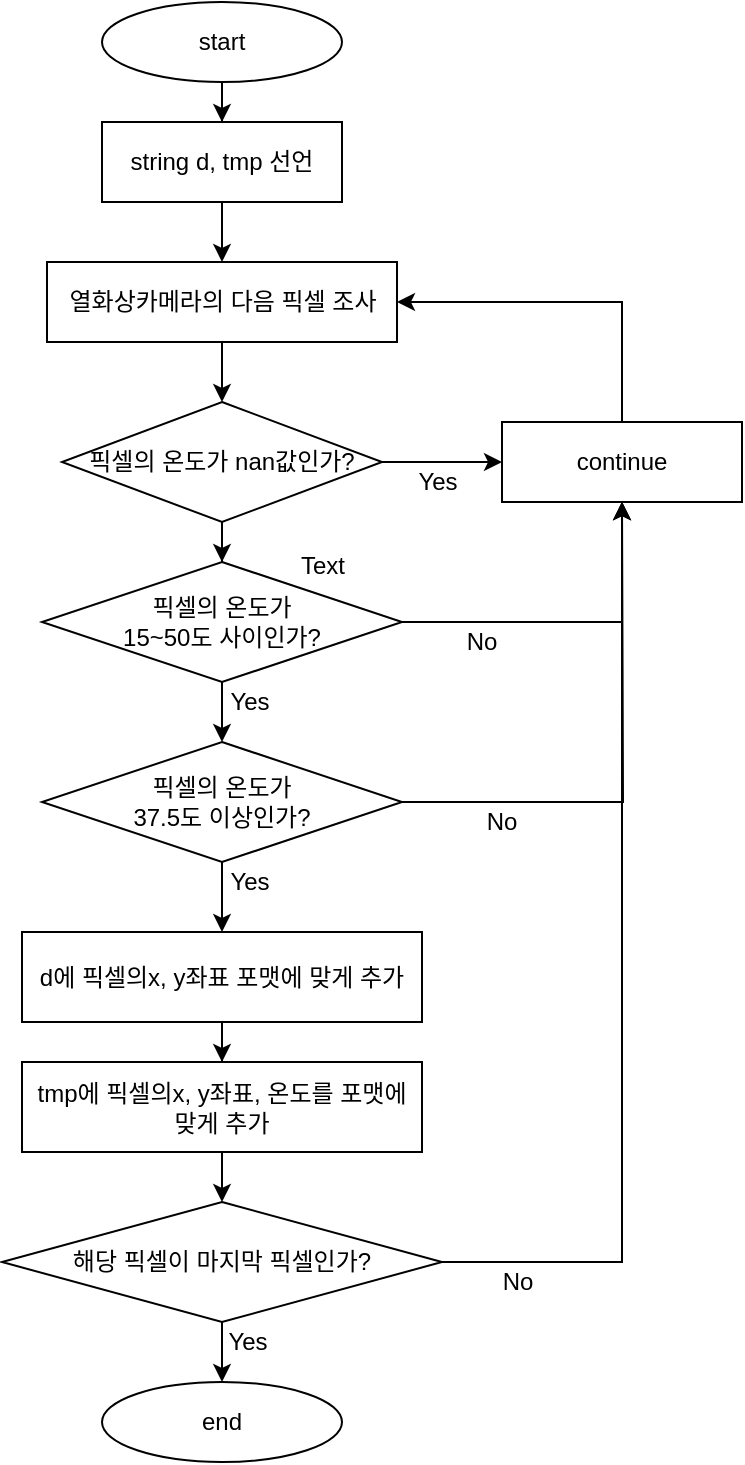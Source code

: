 <mxfile version="13.3.0" type="device"><diagram id="C5RBs43oDa-KdzZeNtuy" name="Page-1"><mxGraphModel dx="409" dy="416" grid="1" gridSize="10" guides="1" tooltips="1" connect="1" arrows="1" fold="1" page="1" pageScale="1" pageWidth="827" pageHeight="1169" math="0" shadow="0"><root><mxCell id="WIyWlLk6GJQsqaUBKTNV-0"/><mxCell id="WIyWlLk6GJQsqaUBKTNV-1" parent="WIyWlLk6GJQsqaUBKTNV-0"/><mxCell id="-gk5hreMlQxrx3BURWvK-2" style="edgeStyle=orthogonalEdgeStyle;rounded=0;orthogonalLoop=1;jettySize=auto;html=1;entryX=0.5;entryY=0;entryDx=0;entryDy=0;" edge="1" parent="WIyWlLk6GJQsqaUBKTNV-1" source="-gk5hreMlQxrx3BURWvK-0" target="-gk5hreMlQxrx3BURWvK-1"><mxGeometry relative="1" as="geometry"/></mxCell><mxCell id="-gk5hreMlQxrx3BURWvK-0" value="start" style="ellipse;whiteSpace=wrap;html=1;" vertex="1" parent="WIyWlLk6GJQsqaUBKTNV-1"><mxGeometry x="120" y="120" width="120" height="40" as="geometry"/></mxCell><mxCell id="-gk5hreMlQxrx3BURWvK-4" value="" style="edgeStyle=orthogonalEdgeStyle;rounded=0;orthogonalLoop=1;jettySize=auto;html=1;" edge="1" parent="WIyWlLk6GJQsqaUBKTNV-1" source="-gk5hreMlQxrx3BURWvK-1" target="-gk5hreMlQxrx3BURWvK-3"><mxGeometry relative="1" as="geometry"/></mxCell><mxCell id="-gk5hreMlQxrx3BURWvK-1" value="string d, tmp 선언" style="rounded=0;whiteSpace=wrap;html=1;" vertex="1" parent="WIyWlLk6GJQsqaUBKTNV-1"><mxGeometry x="120" y="180" width="120" height="40" as="geometry"/></mxCell><mxCell id="-gk5hreMlQxrx3BURWvK-42" value="" style="edgeStyle=orthogonalEdgeStyle;rounded=0;orthogonalLoop=1;jettySize=auto;html=1;" edge="1" parent="WIyWlLk6GJQsqaUBKTNV-1" source="-gk5hreMlQxrx3BURWvK-3" target="-gk5hreMlQxrx3BURWvK-38"><mxGeometry relative="1" as="geometry"/></mxCell><mxCell id="-gk5hreMlQxrx3BURWvK-3" value="열화상카메라의 다음 픽셀 조사" style="rounded=0;whiteSpace=wrap;html=1;" vertex="1" parent="WIyWlLk6GJQsqaUBKTNV-1"><mxGeometry x="92.5" y="250" width="175" height="40" as="geometry"/></mxCell><mxCell id="-gk5hreMlQxrx3BURWvK-44" value="" style="edgeStyle=orthogonalEdgeStyle;rounded=0;orthogonalLoop=1;jettySize=auto;html=1;" edge="1" parent="WIyWlLk6GJQsqaUBKTNV-1" source="-gk5hreMlQxrx3BURWvK-38" target="-gk5hreMlQxrx3BURWvK-43"><mxGeometry relative="1" as="geometry"/></mxCell><mxCell id="-gk5hreMlQxrx3BURWvK-65" style="edgeStyle=orthogonalEdgeStyle;rounded=0;orthogonalLoop=1;jettySize=auto;html=1;exitX=1;exitY=0.5;exitDx=0;exitDy=0;entryX=0;entryY=0.5;entryDx=0;entryDy=0;" edge="1" parent="WIyWlLk6GJQsqaUBKTNV-1" source="-gk5hreMlQxrx3BURWvK-38" target="-gk5hreMlQxrx3BURWvK-64"><mxGeometry relative="1" as="geometry"/></mxCell><mxCell id="-gk5hreMlQxrx3BURWvK-38" value="픽셀의 온도가 nan값인가?" style="rhombus;whiteSpace=wrap;html=1;" vertex="1" parent="WIyWlLk6GJQsqaUBKTNV-1"><mxGeometry x="100" y="320" width="160" height="60" as="geometry"/></mxCell><mxCell id="-gk5hreMlQxrx3BURWvK-46" value="" style="edgeStyle=orthogonalEdgeStyle;rounded=0;orthogonalLoop=1;jettySize=auto;html=1;" edge="1" parent="WIyWlLk6GJQsqaUBKTNV-1" source="-gk5hreMlQxrx3BURWvK-43" target="-gk5hreMlQxrx3BURWvK-45"><mxGeometry relative="1" as="geometry"/></mxCell><mxCell id="-gk5hreMlQxrx3BURWvK-67" style="edgeStyle=orthogonalEdgeStyle;rounded=0;orthogonalLoop=1;jettySize=auto;html=1;entryX=0.5;entryY=1;entryDx=0;entryDy=0;" edge="1" parent="WIyWlLk6GJQsqaUBKTNV-1" source="-gk5hreMlQxrx3BURWvK-43" target="-gk5hreMlQxrx3BURWvK-64"><mxGeometry relative="1" as="geometry"/></mxCell><mxCell id="-gk5hreMlQxrx3BURWvK-43" value="픽셀의 온도가&lt;br&gt;15~50도 사이인가?" style="rhombus;whiteSpace=wrap;html=1;" vertex="1" parent="WIyWlLk6GJQsqaUBKTNV-1"><mxGeometry x="90" y="400" width="180" height="60" as="geometry"/></mxCell><mxCell id="-gk5hreMlQxrx3BURWvK-50" value="" style="edgeStyle=orthogonalEdgeStyle;rounded=0;orthogonalLoop=1;jettySize=auto;html=1;" edge="1" parent="WIyWlLk6GJQsqaUBKTNV-1" source="-gk5hreMlQxrx3BURWvK-45" target="-gk5hreMlQxrx3BURWvK-47"><mxGeometry relative="1" as="geometry"/></mxCell><mxCell id="-gk5hreMlQxrx3BURWvK-68" style="edgeStyle=orthogonalEdgeStyle;rounded=0;orthogonalLoop=1;jettySize=auto;html=1;exitX=1;exitY=0.5;exitDx=0;exitDy=0;" edge="1" parent="WIyWlLk6GJQsqaUBKTNV-1" source="-gk5hreMlQxrx3BURWvK-45"><mxGeometry relative="1" as="geometry"><mxPoint x="380" y="370" as="targetPoint"/></mxGeometry></mxCell><mxCell id="-gk5hreMlQxrx3BURWvK-45" value="픽셀의 온도가&lt;br&gt;37.5도 이상인가?" style="rhombus;whiteSpace=wrap;html=1;" vertex="1" parent="WIyWlLk6GJQsqaUBKTNV-1"><mxGeometry x="90" y="490" width="180" height="60" as="geometry"/></mxCell><mxCell id="-gk5hreMlQxrx3BURWvK-49" value="" style="edgeStyle=orthogonalEdgeStyle;rounded=0;orthogonalLoop=1;jettySize=auto;html=1;" edge="1" parent="WIyWlLk6GJQsqaUBKTNV-1" source="-gk5hreMlQxrx3BURWvK-47" target="-gk5hreMlQxrx3BURWvK-48"><mxGeometry relative="1" as="geometry"/></mxCell><mxCell id="-gk5hreMlQxrx3BURWvK-47" value="d에 픽셀의x, y좌표 포맷에 맞게 추가" style="rounded=0;whiteSpace=wrap;html=1;" vertex="1" parent="WIyWlLk6GJQsqaUBKTNV-1"><mxGeometry x="80" y="585" width="200" height="45" as="geometry"/></mxCell><mxCell id="-gk5hreMlQxrx3BURWvK-53" value="" style="edgeStyle=orthogonalEdgeStyle;rounded=0;orthogonalLoop=1;jettySize=auto;html=1;" edge="1" parent="WIyWlLk6GJQsqaUBKTNV-1" source="-gk5hreMlQxrx3BURWvK-48" target="-gk5hreMlQxrx3BURWvK-51"><mxGeometry relative="1" as="geometry"/></mxCell><mxCell id="-gk5hreMlQxrx3BURWvK-48" value="tmp에 픽셀의x, y좌표, 온도를 포맷에 맞게 추가" style="rounded=0;whiteSpace=wrap;html=1;" vertex="1" parent="WIyWlLk6GJQsqaUBKTNV-1"><mxGeometry x="80" y="650" width="200" height="45" as="geometry"/></mxCell><mxCell id="-gk5hreMlQxrx3BURWvK-57" style="edgeStyle=orthogonalEdgeStyle;rounded=0;orthogonalLoop=1;jettySize=auto;html=1;exitX=0.5;exitY=1;exitDx=0;exitDy=0;entryX=0.5;entryY=0;entryDx=0;entryDy=0;" edge="1" parent="WIyWlLk6GJQsqaUBKTNV-1" source="-gk5hreMlQxrx3BURWvK-51" target="-gk5hreMlQxrx3BURWvK-52"><mxGeometry relative="1" as="geometry"/></mxCell><mxCell id="-gk5hreMlQxrx3BURWvK-69" style="edgeStyle=orthogonalEdgeStyle;rounded=0;orthogonalLoop=1;jettySize=auto;html=1;exitX=1;exitY=0.5;exitDx=0;exitDy=0;entryX=0.5;entryY=1;entryDx=0;entryDy=0;" edge="1" parent="WIyWlLk6GJQsqaUBKTNV-1" source="-gk5hreMlQxrx3BURWvK-51" target="-gk5hreMlQxrx3BURWvK-64"><mxGeometry relative="1" as="geometry"/></mxCell><mxCell id="-gk5hreMlQxrx3BURWvK-51" value="해당 픽셀이 마지막 픽셀인가?" style="rhombus;whiteSpace=wrap;html=1;" vertex="1" parent="WIyWlLk6GJQsqaUBKTNV-1"><mxGeometry x="70" y="720" width="220" height="60" as="geometry"/></mxCell><mxCell id="-gk5hreMlQxrx3BURWvK-52" value="end" style="ellipse;whiteSpace=wrap;html=1;" vertex="1" parent="WIyWlLk6GJQsqaUBKTNV-1"><mxGeometry x="120" y="810" width="120" height="40" as="geometry"/></mxCell><mxCell id="-gk5hreMlQxrx3BURWvK-58" value="Yes" style="text;html=1;strokeColor=none;fillColor=none;align=center;verticalAlign=middle;whiteSpace=wrap;rounded=0;" vertex="1" parent="WIyWlLk6GJQsqaUBKTNV-1"><mxGeometry x="267.5" y="350" width="40" height="20" as="geometry"/></mxCell><mxCell id="-gk5hreMlQxrx3BURWvK-59" value="Yes" style="text;html=1;strokeColor=none;fillColor=none;align=center;verticalAlign=middle;whiteSpace=wrap;rounded=0;" vertex="1" parent="WIyWlLk6GJQsqaUBKTNV-1"><mxGeometry x="174" y="460" width="40" height="20" as="geometry"/></mxCell><mxCell id="-gk5hreMlQxrx3BURWvK-60" value="Yes" style="text;html=1;strokeColor=none;fillColor=none;align=center;verticalAlign=middle;whiteSpace=wrap;rounded=0;" vertex="1" parent="WIyWlLk6GJQsqaUBKTNV-1"><mxGeometry x="174" y="550" width="40" height="20" as="geometry"/></mxCell><mxCell id="-gk5hreMlQxrx3BURWvK-61" value="Yes" style="text;html=1;strokeColor=none;fillColor=none;align=center;verticalAlign=middle;whiteSpace=wrap;rounded=0;" vertex="1" parent="WIyWlLk6GJQsqaUBKTNV-1"><mxGeometry x="173" y="780" width="40" height="20" as="geometry"/></mxCell><mxCell id="-gk5hreMlQxrx3BURWvK-73" style="edgeStyle=orthogonalEdgeStyle;rounded=0;orthogonalLoop=1;jettySize=auto;html=1;exitX=0.5;exitY=0;exitDx=0;exitDy=0;entryX=1;entryY=0.5;entryDx=0;entryDy=0;" edge="1" parent="WIyWlLk6GJQsqaUBKTNV-1" source="-gk5hreMlQxrx3BURWvK-64" target="-gk5hreMlQxrx3BURWvK-3"><mxGeometry relative="1" as="geometry"><mxPoint x="380" y="270" as="targetPoint"/></mxGeometry></mxCell><mxCell id="-gk5hreMlQxrx3BURWvK-64" value="continue" style="rounded=0;whiteSpace=wrap;html=1;" vertex="1" parent="WIyWlLk6GJQsqaUBKTNV-1"><mxGeometry x="320" y="330" width="120" height="40" as="geometry"/></mxCell><mxCell id="-gk5hreMlQxrx3BURWvK-70" value="No" style="text;html=1;strokeColor=none;fillColor=none;align=center;verticalAlign=middle;whiteSpace=wrap;rounded=0;" vertex="1" parent="WIyWlLk6GJQsqaUBKTNV-1"><mxGeometry x="290" y="430" width="40" height="20" as="geometry"/></mxCell><mxCell id="-gk5hreMlQxrx3BURWvK-71" value="No" style="text;html=1;strokeColor=none;fillColor=none;align=center;verticalAlign=middle;whiteSpace=wrap;rounded=0;" vertex="1" parent="WIyWlLk6GJQsqaUBKTNV-1"><mxGeometry x="300" y="520" width="40" height="20" as="geometry"/></mxCell><mxCell id="-gk5hreMlQxrx3BURWvK-72" value="No" style="text;html=1;strokeColor=none;fillColor=none;align=center;verticalAlign=middle;whiteSpace=wrap;rounded=0;" vertex="1" parent="WIyWlLk6GJQsqaUBKTNV-1"><mxGeometry x="307.5" y="750" width="40" height="20" as="geometry"/></mxCell><mxCell id="-gk5hreMlQxrx3BURWvK-74" value="Text" style="text;html=1;align=center;verticalAlign=middle;resizable=0;points=[];autosize=1;" vertex="1" parent="WIyWlLk6GJQsqaUBKTNV-1"><mxGeometry x="210" y="392" width="40" height="20" as="geometry"/></mxCell></root></mxGraphModel></diagram></mxfile>